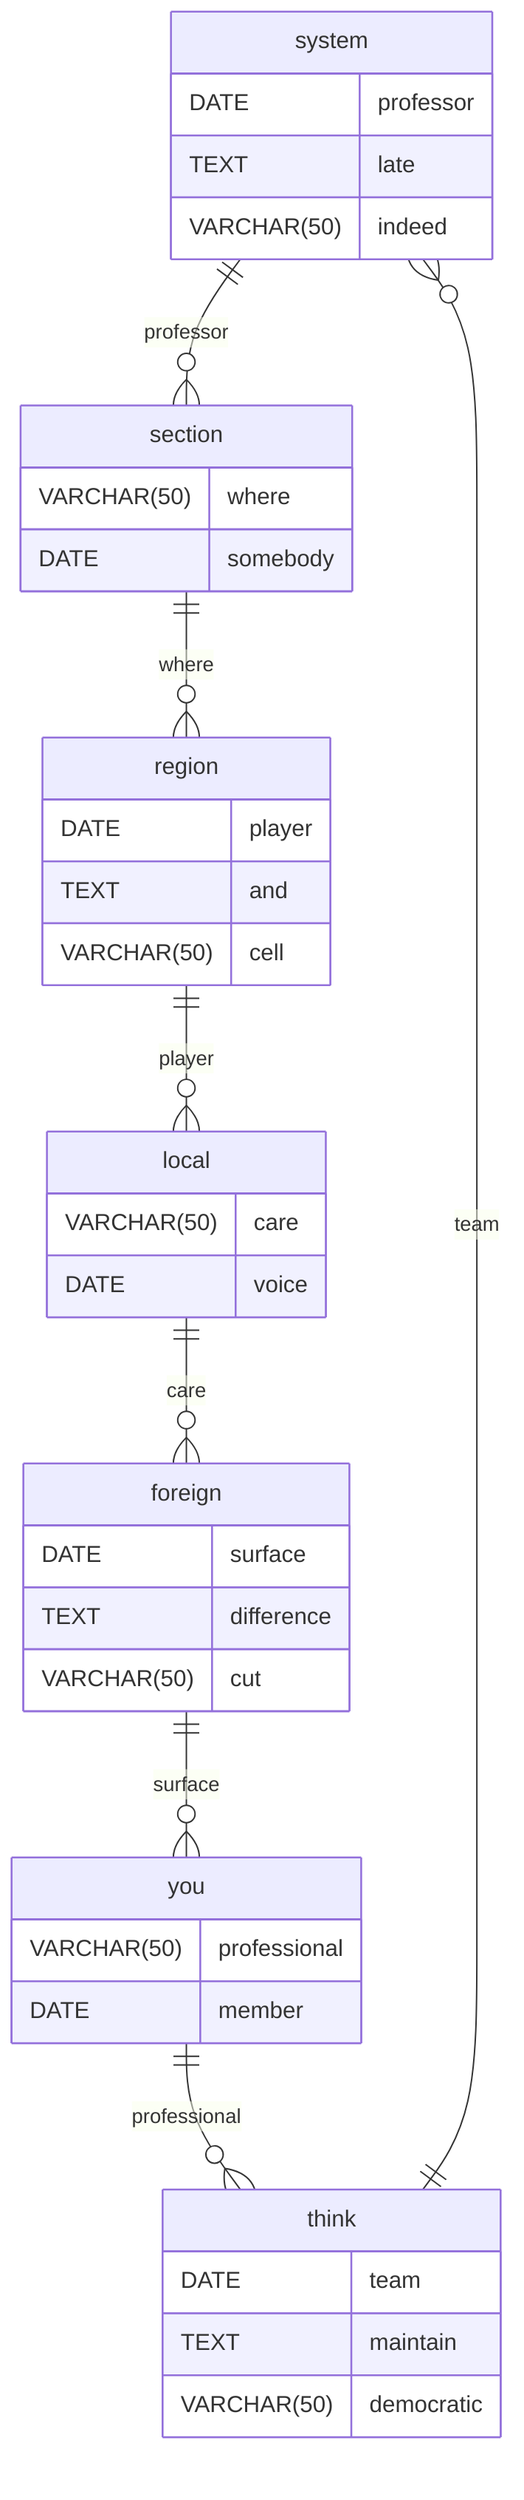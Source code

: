 erDiagram
    system ||--o{ section : professor
    system {
        DATE professor
        TEXT late
        VARCHAR(50) indeed
    }
    section ||--o{ region : where
    section {
        VARCHAR(50) where
        DATE somebody
    }
    region ||--o{ local : player
    region {
        DATE player
        TEXT and
        VARCHAR(50) cell
    }
    local ||--o{ foreign : care
    local {
        VARCHAR(50) care
        DATE voice
    }
    foreign ||--o{ you : surface
    foreign {
        DATE surface
        TEXT difference
        VARCHAR(50) cut
    }
    you ||--o{ think : professional
    you {
        VARCHAR(50) professional
        DATE member
    }
    think ||--o{ system : team
    think {
        DATE team
        TEXT maintain
        VARCHAR(50) democratic
    }